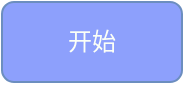 <mxfile version="24.1.0" type="github">
  <diagram name="Page-1" id="2c4490ee-f0b8-94ab-5012-d5dc3445f7a3">
    <mxGraphModel dx="1248" dy="833" grid="1" gridSize="10" guides="1" tooltips="1" connect="0" arrows="1" fold="1" page="1" pageScale="1.5" pageWidth="1169" pageHeight="826" background="none" math="0" shadow="0">
      <root>
        <mxCell id="0" style=";html=1;" />
        <mxCell id="1" style=";html=1;" parent="0" />
        <mxCell id="0X1uwSeEFaRPiHGDIqRH-1" value="开始" style="rounded=1;whiteSpace=wrap;html=1;fillColor=#8DA0FC;strokeColor=#6c8ebf;fontColor=#FCFFF7;" vertex="1" parent="1">
          <mxGeometry x="580" y="70" width="90" height="40" as="geometry" />
        </mxCell>
      </root>
    </mxGraphModel>
  </diagram>
</mxfile>

